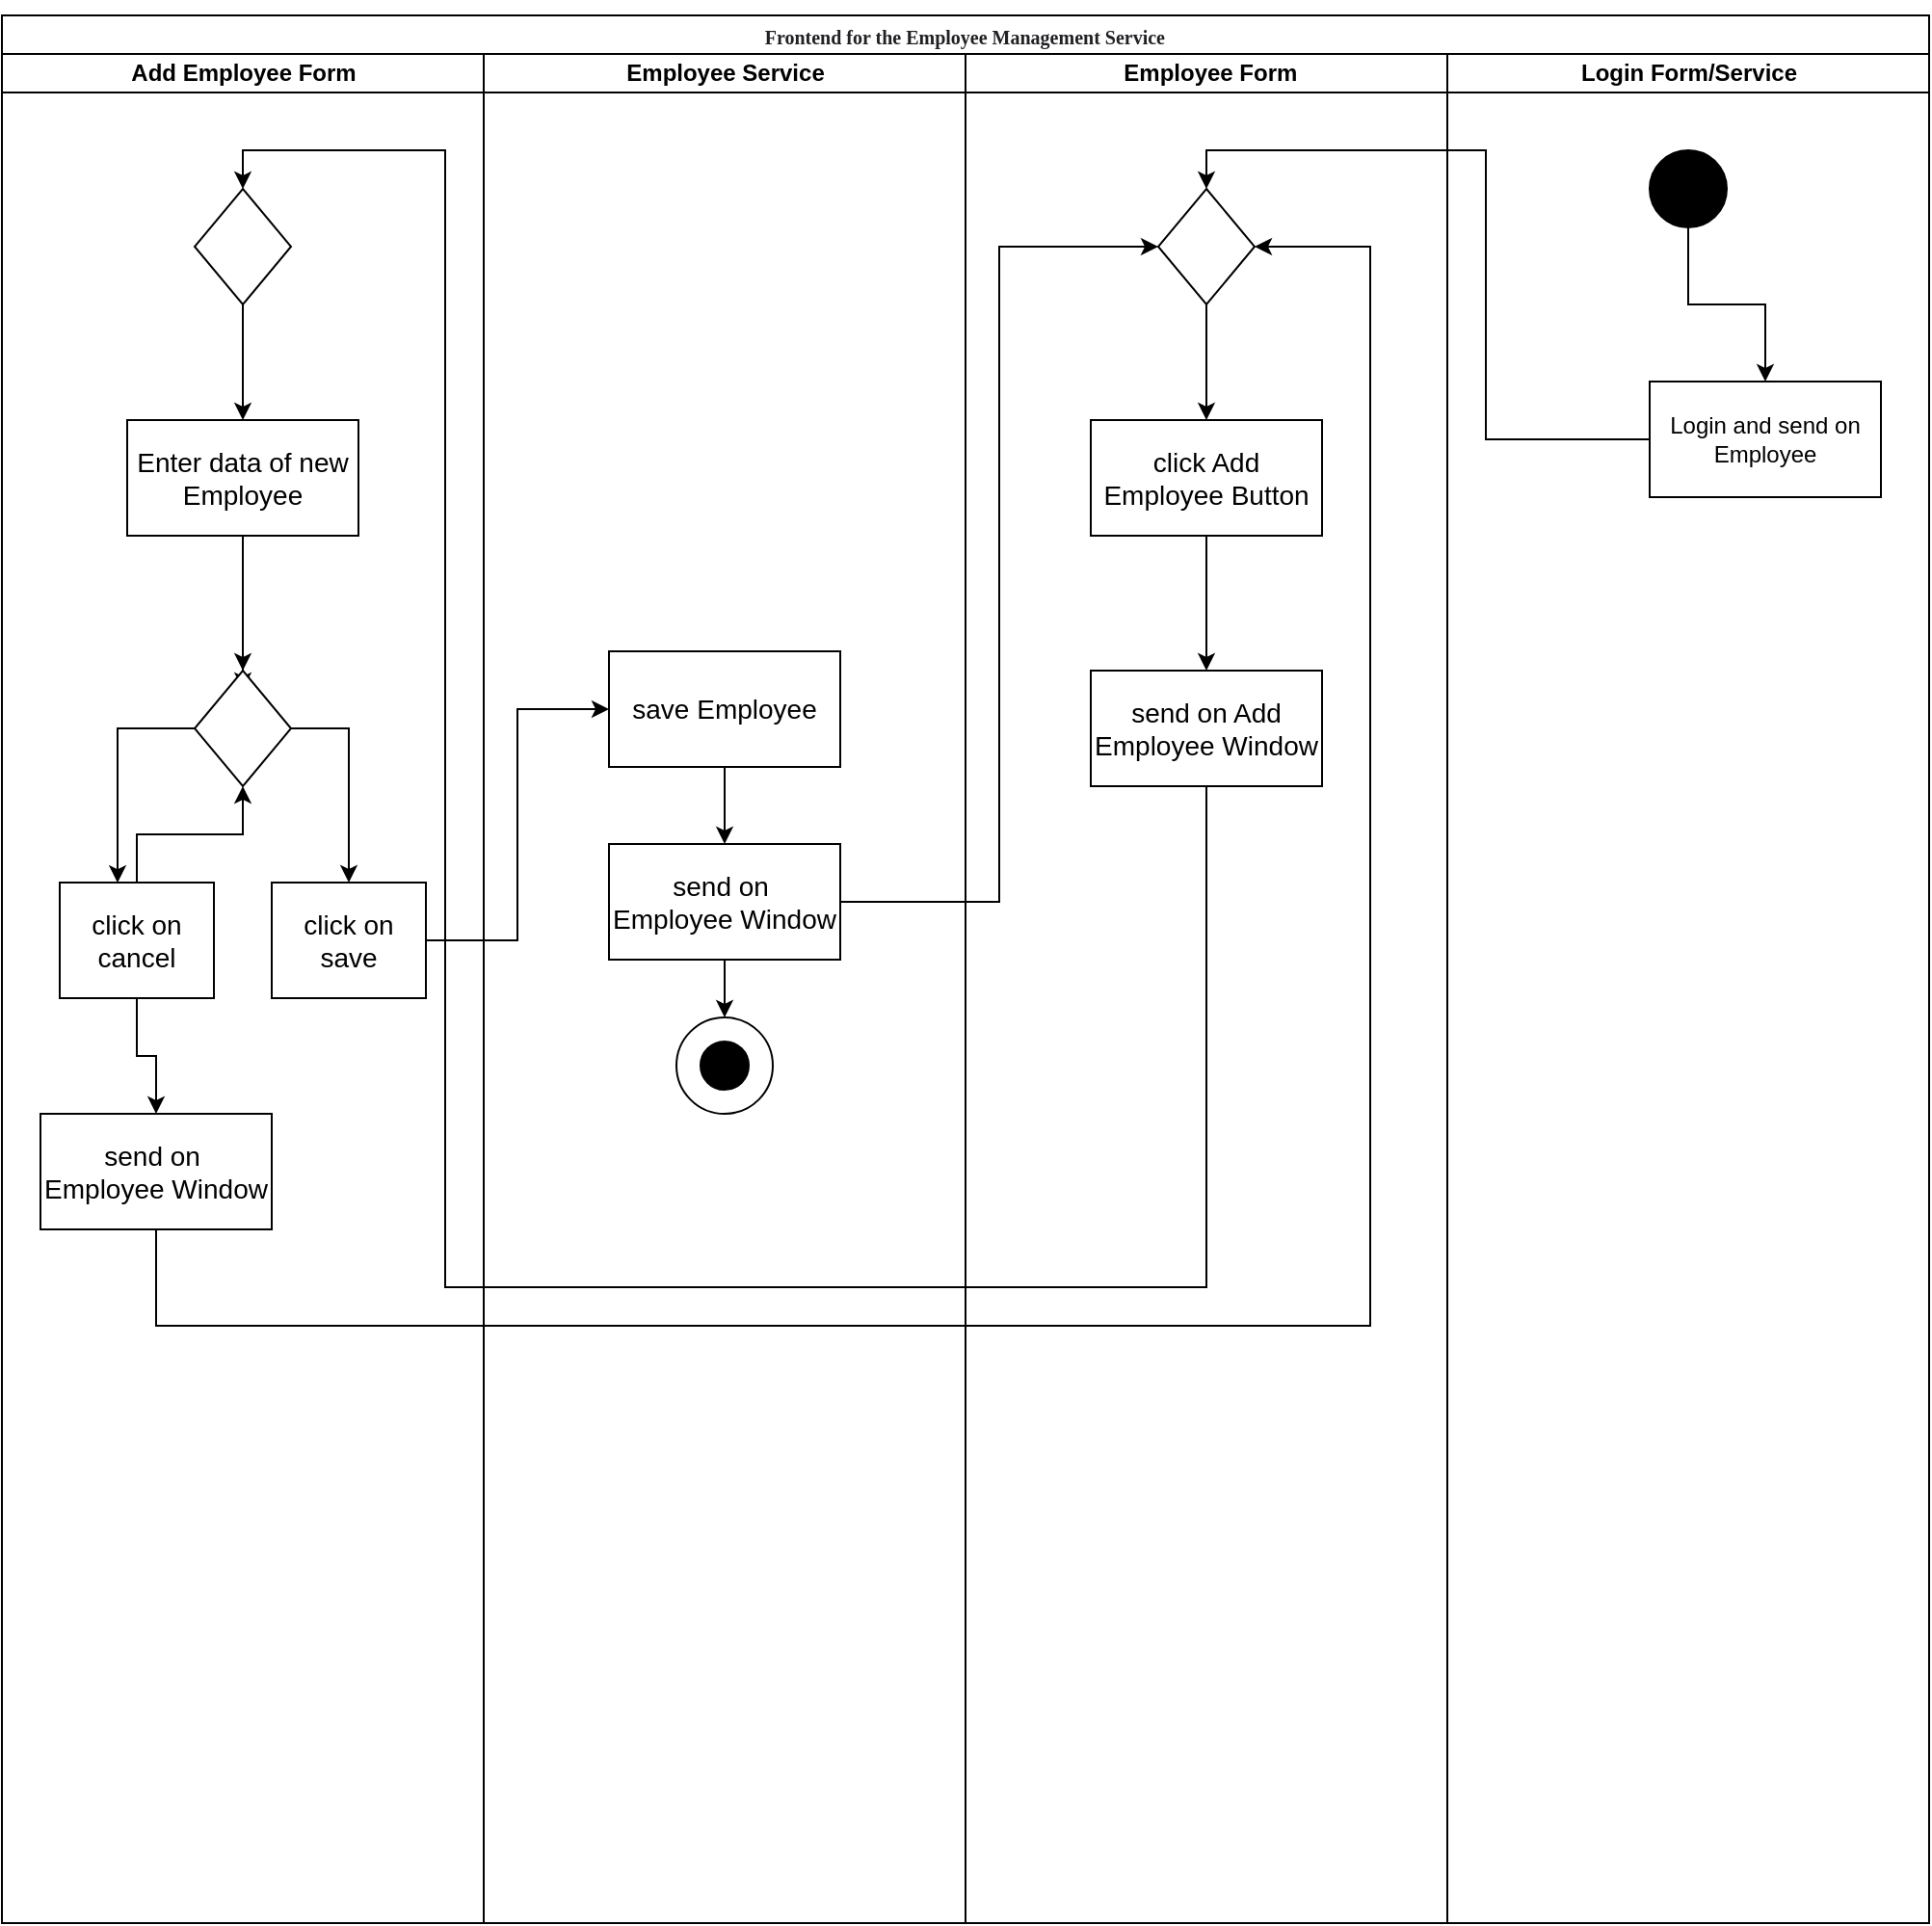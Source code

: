 <mxfile version="16.4.5" type="github" pages="2">
  <diagram name="Neuen Mitarbeiter" id="0783ab3e-0a74-02c8-0abd-f7b4e66b4bec">
    <mxGraphModel dx="1625" dy="935" grid="1" gridSize="10" guides="1" tooltips="1" connect="1" arrows="1" fold="1" page="1" pageScale="1" pageWidth="1000" pageHeight="1000" background="none" math="0" shadow="0">
      <root>
        <mxCell id="0" />
        <mxCell id="1" parent="0" />
        <mxCell id="1c1d494c118603dd-1" value="&lt;pre class=&quot;tw-data-text tw-text-large tw-ta&quot; id=&quot;tw-target-text&quot; dir=&quot;ltr&quot; style=&quot;line-height: 36px ; border: none ; padding: 2px 0.14em 2px 0px ; position: relative ; margin-top: -2px ; margin-bottom: -2px ; resize: none ; font-family: inherit ; overflow: hidden ; width: 270px ; overflow-wrap: break-word ; color: rgb(32 , 33 , 36)&quot;&gt;&lt;span class=&quot;Y2IQFc&quot; lang=&quot;en&quot;&gt;&lt;font style=&quot;line-height: 2.97 ; font-size: 10px&quot;&gt;Frontend for the Employee Management Service&lt;/font&gt;&lt;/span&gt;&lt;/pre&gt;" style="swimlane;html=1;childLayout=stackLayout;startSize=20;rounded=0;shadow=0;comic=0;labelBackgroundColor=none;strokeWidth=1;fontFamily=Verdana;fontSize=12;align=center;" parent="1" vertex="1">
          <mxGeometry y="10" width="1000" height="990" as="geometry" />
        </mxCell>
        <mxCell id="1c1d494c118603dd-2" value="Add Employee Form" style="swimlane;html=1;startSize=20;" parent="1c1d494c118603dd-1" vertex="1">
          <mxGeometry y="20" width="250" height="970" as="geometry" />
        </mxCell>
        <mxCell id="nFdKf4g9UxfLpsZxto65-9" value="" style="rhombus;whiteSpace=wrap;html=1;fontSize=10;" parent="1c1d494c118603dd-2" vertex="1">
          <mxGeometry x="100" y="70" width="50" height="60" as="geometry" />
        </mxCell>
        <mxCell id="nFdKf4g9UxfLpsZxto65-16" value="" style="edgeStyle=orthogonalEdgeStyle;rounded=0;orthogonalLoop=1;jettySize=auto;html=1;fontSize=14;" parent="1c1d494c118603dd-2" source="nFdKf4g9UxfLpsZxto65-11" target="nFdKf4g9UxfLpsZxto65-15" edge="1">
          <mxGeometry relative="1" as="geometry" />
        </mxCell>
        <mxCell id="nFdKf4g9UxfLpsZxto65-11" value="&lt;font style=&quot;font-size: 14px&quot;&gt;Enter data of new Employee&lt;/font&gt;" style="rounded=0;whiteSpace=wrap;html=1;fontSize=10;" parent="1c1d494c118603dd-2" vertex="1">
          <mxGeometry x="65" y="190" width="120" height="60" as="geometry" />
        </mxCell>
        <mxCell id="nFdKf4g9UxfLpsZxto65-12" value="" style="endArrow=classic;html=1;rounded=0;fontSize=10;exitX=0.5;exitY=1;exitDx=0;exitDy=0;" parent="1c1d494c118603dd-2" source="nFdKf4g9UxfLpsZxto65-9" target="nFdKf4g9UxfLpsZxto65-11" edge="1">
          <mxGeometry width="50" height="50" relative="1" as="geometry">
            <mxPoint x="-500" y="470" as="sourcePoint" />
            <mxPoint x="-415" y="150" as="targetPoint" />
          </mxGeometry>
        </mxCell>
        <mxCell id="nFdKf4g9UxfLpsZxto65-10" style="edgeStyle=orthogonalEdgeStyle;rounded=0;orthogonalLoop=1;jettySize=auto;html=1;entryX=0.5;entryY=0;entryDx=0;entryDy=0;fontSize=14;" parent="1c1d494c118603dd-2" source="nFdKf4g9UxfLpsZxto65-11" edge="1">
          <mxGeometry relative="1" as="geometry">
            <mxPoint x="125" y="330" as="targetPoint" />
          </mxGeometry>
        </mxCell>
        <mxCell id="nFdKf4g9UxfLpsZxto65-19" style="edgeStyle=orthogonalEdgeStyle;rounded=0;orthogonalLoop=1;jettySize=auto;html=1;entryX=0.363;entryY=0.002;entryDx=0;entryDy=0;fontSize=14;entryPerimeter=0;" parent="1c1d494c118603dd-2" source="nFdKf4g9UxfLpsZxto65-15" target="nFdKf4g9UxfLpsZxto65-17" edge="1">
          <mxGeometry relative="1" as="geometry">
            <Array as="points">
              <mxPoint x="60" y="350" />
              <mxPoint x="60" y="430" />
            </Array>
          </mxGeometry>
        </mxCell>
        <mxCell id="nFdKf4g9UxfLpsZxto65-20" style="edgeStyle=orthogonalEdgeStyle;rounded=0;orthogonalLoop=1;jettySize=auto;html=1;fontSize=14;" parent="1c1d494c118603dd-2" source="nFdKf4g9UxfLpsZxto65-15" target="nFdKf4g9UxfLpsZxto65-18" edge="1">
          <mxGeometry relative="1" as="geometry">
            <Array as="points">
              <mxPoint x="180" y="350" />
            </Array>
          </mxGeometry>
        </mxCell>
        <mxCell id="nFdKf4g9UxfLpsZxto65-15" value="" style="rhombus;whiteSpace=wrap;html=1;fontSize=10;" parent="1c1d494c118603dd-2" vertex="1">
          <mxGeometry x="100" y="320" width="50" height="60" as="geometry" />
        </mxCell>
        <mxCell id="nFdKf4g9UxfLpsZxto65-22" style="edgeStyle=orthogonalEdgeStyle;rounded=0;orthogonalLoop=1;jettySize=auto;html=1;entryX=0.5;entryY=0;entryDx=0;entryDy=0;fontSize=14;" parent="1c1d494c118603dd-2" source="nFdKf4g9UxfLpsZxto65-17" target="nFdKf4g9UxfLpsZxto65-21" edge="1">
          <mxGeometry relative="1" as="geometry" />
        </mxCell>
        <mxCell id="N9wqJzGVljrXSablNd9E-1" value="" style="edgeStyle=orthogonalEdgeStyle;rounded=0;orthogonalLoop=1;jettySize=auto;html=1;" parent="1c1d494c118603dd-2" source="nFdKf4g9UxfLpsZxto65-17" target="nFdKf4g9UxfLpsZxto65-15" edge="1">
          <mxGeometry relative="1" as="geometry" />
        </mxCell>
        <mxCell id="nFdKf4g9UxfLpsZxto65-17" value="click on cancel" style="rounded=0;whiteSpace=wrap;html=1;fontSize=14;" parent="1c1d494c118603dd-2" vertex="1">
          <mxGeometry x="30" y="430" width="80" height="60" as="geometry" />
        </mxCell>
        <mxCell id="nFdKf4g9UxfLpsZxto65-18" value="click on save" style="rounded=0;whiteSpace=wrap;html=1;fontSize=14;" parent="1c1d494c118603dd-2" vertex="1">
          <mxGeometry x="140" y="430" width="80" height="60" as="geometry" />
        </mxCell>
        <mxCell id="nFdKf4g9UxfLpsZxto65-21" value="send on&amp;nbsp; Employee Window" style="rounded=0;whiteSpace=wrap;html=1;fontSize=14;" parent="1c1d494c118603dd-2" vertex="1">
          <mxGeometry x="20" y="550" width="120" height="60" as="geometry" />
        </mxCell>
        <mxCell id="1c1d494c118603dd-3" value="Employee Service" style="swimlane;html=1;startSize=20;" parent="1c1d494c118603dd-1" vertex="1">
          <mxGeometry x="250" y="20" width="250" height="970" as="geometry" />
        </mxCell>
        <mxCell id="nFdKf4g9UxfLpsZxto65-27" style="edgeStyle=orthogonalEdgeStyle;rounded=0;orthogonalLoop=1;jettySize=auto;html=1;fontSize=14;" parent="1c1d494c118603dd-3" source="nFdKf4g9UxfLpsZxto65-25" target="nFdKf4g9UxfLpsZxto65-24" edge="1">
          <mxGeometry relative="1" as="geometry" />
        </mxCell>
        <mxCell id="nFdKf4g9UxfLpsZxto65-25" value="save Employee" style="rounded=0;whiteSpace=wrap;html=1;fontSize=14;" parent="1c1d494c118603dd-3" vertex="1">
          <mxGeometry x="65" y="310" width="120" height="60" as="geometry" />
        </mxCell>
        <mxCell id="f0sGQxMkt5-YRT2aDxf5-18" style="edgeStyle=orthogonalEdgeStyle;rounded=0;orthogonalLoop=1;jettySize=auto;html=1;entryX=0.5;entryY=0;entryDx=0;entryDy=0;" parent="1c1d494c118603dd-3" source="nFdKf4g9UxfLpsZxto65-24" target="f0sGQxMkt5-YRT2aDxf5-16" edge="1">
          <mxGeometry relative="1" as="geometry" />
        </mxCell>
        <mxCell id="nFdKf4g9UxfLpsZxto65-24" value="send on&amp;nbsp; Employee Window" style="rounded=0;whiteSpace=wrap;html=1;fontSize=14;" parent="1c1d494c118603dd-3" vertex="1">
          <mxGeometry x="65" y="410" width="120" height="60" as="geometry" />
        </mxCell>
        <mxCell id="f0sGQxMkt5-YRT2aDxf5-16" value="" style="ellipse;whiteSpace=wrap;html=1;aspect=fixed;fillColor=none;" parent="1c1d494c118603dd-3" vertex="1">
          <mxGeometry x="100" y="500" width="50" height="50" as="geometry" />
        </mxCell>
        <mxCell id="f0sGQxMkt5-YRT2aDxf5-17" value="" style="ellipse;whiteSpace=wrap;html=1;aspect=fixed;fillColor=#000000;" parent="1c1d494c118603dd-3" vertex="1">
          <mxGeometry x="112.5" y="512.5" width="25" height="25" as="geometry" />
        </mxCell>
        <mxCell id="1c1d494c118603dd-4" value="&amp;nbsp;Employee Form" style="swimlane;html=1;startSize=20;" parent="1c1d494c118603dd-1" vertex="1">
          <mxGeometry x="500" y="20" width="250" height="970" as="geometry" />
        </mxCell>
        <mxCell id="1c1d494c118603dd-48" style="edgeStyle=none;rounded=0;html=1;dashed=1;labelBackgroundColor=none;startArrow=none;startFill=0;startSize=5;endArrow=oval;endFill=0;endSize=5;jettySize=auto;orthogonalLoop=1;strokeWidth=1;fontFamily=Verdana;fontSize=12" parent="1c1d494c118603dd-4" edge="1">
          <mxGeometry relative="1" as="geometry">
            <mxPoint x="122.955" y="238" as="targetPoint" />
          </mxGeometry>
        </mxCell>
        <mxCell id="1c1d494c118603dd-50" style="edgeStyle=none;rounded=0;html=1;dashed=1;labelBackgroundColor=none;startArrow=none;startFill=0;startSize=5;endArrow=oval;endFill=0;endSize=5;jettySize=auto;orthogonalLoop=1;strokeWidth=1;fontFamily=Verdana;fontSize=12" parent="1c1d494c118603dd-4" edge="1">
          <mxGeometry relative="1" as="geometry">
            <mxPoint x="139.231" y="360" as="targetPoint" />
          </mxGeometry>
        </mxCell>
        <mxCell id="nFdKf4g9UxfLpsZxto65-4" value="" style="rhombus;whiteSpace=wrap;html=1;fontSize=10;" parent="1c1d494c118603dd-4" vertex="1">
          <mxGeometry x="100" y="70" width="50" height="60" as="geometry" />
        </mxCell>
        <mxCell id="nFdKf4g9UxfLpsZxto65-8" style="edgeStyle=orthogonalEdgeStyle;rounded=0;orthogonalLoop=1;jettySize=auto;html=1;entryX=0.5;entryY=0;entryDx=0;entryDy=0;fontSize=14;" parent="1c1d494c118603dd-4" source="nFdKf4g9UxfLpsZxto65-6" target="nFdKf4g9UxfLpsZxto65-7" edge="1">
          <mxGeometry relative="1" as="geometry" />
        </mxCell>
        <mxCell id="nFdKf4g9UxfLpsZxto65-6" value="&lt;font style=&quot;font-size: 14px&quot;&gt;click Add Employee Button&lt;/font&gt;" style="rounded=0;whiteSpace=wrap;html=1;fontSize=10;" parent="1c1d494c118603dd-4" vertex="1">
          <mxGeometry x="65" y="190" width="120" height="60" as="geometry" />
        </mxCell>
        <mxCell id="nFdKf4g9UxfLpsZxto65-5" value="" style="endArrow=classic;html=1;rounded=0;fontSize=10;exitX=0.5;exitY=1;exitDx=0;exitDy=0;" parent="1c1d494c118603dd-4" source="nFdKf4g9UxfLpsZxto65-4" target="nFdKf4g9UxfLpsZxto65-6" edge="1">
          <mxGeometry width="50" height="50" relative="1" as="geometry">
            <mxPoint x="40" y="510" as="sourcePoint" />
            <mxPoint x="125" y="190" as="targetPoint" />
          </mxGeometry>
        </mxCell>
        <mxCell id="nFdKf4g9UxfLpsZxto65-7" value="send on Add Employee Window" style="rounded=0;whiteSpace=wrap;html=1;fontSize=14;" parent="1c1d494c118603dd-4" vertex="1">
          <mxGeometry x="65" y="320" width="120" height="60" as="geometry" />
        </mxCell>
        <mxCell id="nFdKf4g9UxfLpsZxto65-14" style="edgeStyle=orthogonalEdgeStyle;rounded=0;orthogonalLoop=1;jettySize=auto;html=1;entryX=0.5;entryY=0;entryDx=0;entryDy=0;fontSize=14;" parent="1c1d494c118603dd-1" source="nFdKf4g9UxfLpsZxto65-7" target="nFdKf4g9UxfLpsZxto65-9" edge="1">
          <mxGeometry relative="1" as="geometry">
            <Array as="points">
              <mxPoint x="625" y="660" />
              <mxPoint x="230" y="660" />
              <mxPoint x="230" y="70" />
              <mxPoint x="125" y="70" />
            </Array>
          </mxGeometry>
        </mxCell>
        <mxCell id="nFdKf4g9UxfLpsZxto65-23" style="edgeStyle=orthogonalEdgeStyle;rounded=0;orthogonalLoop=1;jettySize=auto;html=1;entryX=1;entryY=0.5;entryDx=0;entryDy=0;fontSize=14;" parent="1c1d494c118603dd-1" source="nFdKf4g9UxfLpsZxto65-21" target="nFdKf4g9UxfLpsZxto65-4" edge="1">
          <mxGeometry relative="1" as="geometry">
            <Array as="points">
              <mxPoint x="80" y="680" />
              <mxPoint x="710" y="680" />
              <mxPoint x="710" y="120" />
            </Array>
          </mxGeometry>
        </mxCell>
        <mxCell id="nFdKf4g9UxfLpsZxto65-26" style="edgeStyle=orthogonalEdgeStyle;rounded=0;orthogonalLoop=1;jettySize=auto;html=1;entryX=0;entryY=0.5;entryDx=0;entryDy=0;fontSize=14;" parent="1c1d494c118603dd-1" source="nFdKf4g9UxfLpsZxto65-18" target="nFdKf4g9UxfLpsZxto65-25" edge="1">
          <mxGeometry relative="1" as="geometry" />
        </mxCell>
        <mxCell id="nFdKf4g9UxfLpsZxto65-28" style="edgeStyle=orthogonalEdgeStyle;rounded=0;orthogonalLoop=1;jettySize=auto;html=1;entryX=0;entryY=0.5;entryDx=0;entryDy=0;fontSize=14;" parent="1c1d494c118603dd-1" source="nFdKf4g9UxfLpsZxto65-24" target="nFdKf4g9UxfLpsZxto65-4" edge="1">
          <mxGeometry relative="1" as="geometry" />
        </mxCell>
        <mxCell id="f0sGQxMkt5-YRT2aDxf5-1" value="Login Form/Service" style="swimlane;html=1;startSize=20;" parent="1c1d494c118603dd-1" vertex="1">
          <mxGeometry x="750" y="20" width="250" height="970" as="geometry" />
        </mxCell>
        <mxCell id="f0sGQxMkt5-YRT2aDxf5-2" style="edgeStyle=none;rounded=0;html=1;dashed=1;labelBackgroundColor=none;startArrow=none;startFill=0;startSize=5;endArrow=oval;endFill=0;endSize=5;jettySize=auto;orthogonalLoop=1;strokeWidth=1;fontFamily=Verdana;fontSize=12" parent="f0sGQxMkt5-YRT2aDxf5-1" edge="1">
          <mxGeometry relative="1" as="geometry">
            <mxPoint x="122.955" y="238" as="targetPoint" />
          </mxGeometry>
        </mxCell>
        <mxCell id="f0sGQxMkt5-YRT2aDxf5-3" style="edgeStyle=none;rounded=0;html=1;dashed=1;labelBackgroundColor=none;startArrow=none;startFill=0;startSize=5;endArrow=oval;endFill=0;endSize=5;jettySize=auto;orthogonalLoop=1;strokeWidth=1;fontFamily=Verdana;fontSize=12" parent="f0sGQxMkt5-YRT2aDxf5-1" edge="1">
          <mxGeometry relative="1" as="geometry">
            <mxPoint x="139.231" y="360" as="targetPoint" />
          </mxGeometry>
        </mxCell>
        <mxCell id="f0sGQxMkt5-YRT2aDxf5-9" value="" style="ellipse;whiteSpace=wrap;html=1;aspect=fixed;fillColor=#000000;" parent="f0sGQxMkt5-YRT2aDxf5-1" vertex="1">
          <mxGeometry x="105" y="50" width="40" height="40" as="geometry" />
        </mxCell>
        <mxCell id="f0sGQxMkt5-YRT2aDxf5-15" style="edgeStyle=orthogonalEdgeStyle;rounded=0;orthogonalLoop=1;jettySize=auto;html=1;entryX=0.5;entryY=0;entryDx=0;entryDy=0;" parent="1" source="f0sGQxMkt5-YRT2aDxf5-13" target="nFdKf4g9UxfLpsZxto65-4" edge="1">
          <mxGeometry relative="1" as="geometry">
            <Array as="points">
              <mxPoint x="770" y="230" />
              <mxPoint x="770" y="80" />
              <mxPoint x="625" y="80" />
            </Array>
          </mxGeometry>
        </mxCell>
        <mxCell id="f0sGQxMkt5-YRT2aDxf5-13" value="Login and send on Employee" style="whiteSpace=wrap;html=1;fillColor=none;" parent="1" vertex="1">
          <mxGeometry x="855" y="200" width="120" height="60" as="geometry" />
        </mxCell>
        <mxCell id="f0sGQxMkt5-YRT2aDxf5-14" value="" style="edgeStyle=orthogonalEdgeStyle;rounded=0;orthogonalLoop=1;jettySize=auto;html=1;" parent="1" source="f0sGQxMkt5-YRT2aDxf5-9" target="f0sGQxMkt5-YRT2aDxf5-13" edge="1">
          <mxGeometry relative="1" as="geometry" />
        </mxCell>
      </root>
    </mxGraphModel>
  </diagram>
  <diagram id="73zamSfePNhDHKz6eoHx" name="Neue Qualifikation">
    <mxGraphModel dx="1841" dy="1060" grid="1" gridSize="10" guides="1" tooltips="1" connect="1" arrows="1" fold="1" page="1" pageScale="1" pageWidth="750" pageHeight="1480" math="0" shadow="0">
      <root>
        <mxCell id="ZzKBu_bhMKAa4F417rku-0" />
        <mxCell id="ZzKBu_bhMKAa4F417rku-1" parent="ZzKBu_bhMKAa4F417rku-0" />
        <mxCell id="_WWlci8IYqeo6nB2At52-0" value="&lt;pre class=&quot;tw-data-text tw-text-large tw-ta&quot; id=&quot;tw-target-text&quot; dir=&quot;ltr&quot; style=&quot;line-height: 36px ; border: none ; padding: 2px 0.14em 2px 0px ; position: relative ; margin-top: -2px ; margin-bottom: -2px ; resize: none ; font-family: inherit ; overflow: hidden ; width: 270px ; overflow-wrap: break-word ; color: rgb(32 , 33 , 36)&quot;&gt;&lt;span class=&quot;Y2IQFc&quot; lang=&quot;en&quot;&gt;&lt;font style=&quot;line-height: 2.97 ; font-size: 10px&quot;&gt;Frontend for the Employee Management Service&lt;/font&gt;&lt;/span&gt;&lt;/pre&gt;" style="swimlane;html=1;childLayout=stackLayout;startSize=20;rounded=0;shadow=0;comic=0;labelBackgroundColor=none;strokeWidth=1;fontFamily=Verdana;fontSize=12;align=center;" parent="ZzKBu_bhMKAa4F417rku-1" vertex="1">
          <mxGeometry y="10" width="750" height="1470" as="geometry" />
        </mxCell>
        <mxCell id="_WWlci8IYqeo6nB2At52-21" value="User" style="swimlane;html=1;startSize=20;" parent="_WWlci8IYqeo6nB2At52-0" vertex="1">
          <mxGeometry y="20" width="250" height="1450" as="geometry" />
        </mxCell>
        <mxCell id="_WWlci8IYqeo6nB2At52-22" style="edgeStyle=none;rounded=0;html=1;dashed=1;labelBackgroundColor=none;startArrow=none;startFill=0;startSize=5;endArrow=oval;endFill=0;endSize=5;jettySize=auto;orthogonalLoop=1;strokeWidth=1;fontFamily=Verdana;fontSize=12" parent="_WWlci8IYqeo6nB2At52-21" edge="1">
          <mxGeometry relative="1" as="geometry">
            <mxPoint x="122.955" y="238" as="targetPoint" />
          </mxGeometry>
        </mxCell>
        <mxCell id="_WWlci8IYqeo6nB2At52-23" style="edgeStyle=none;rounded=0;html=1;dashed=1;labelBackgroundColor=none;startArrow=none;startFill=0;startSize=5;endArrow=oval;endFill=0;endSize=5;jettySize=auto;orthogonalLoop=1;strokeWidth=1;fontFamily=Verdana;fontSize=12" parent="_WWlci8IYqeo6nB2At52-21" edge="1">
          <mxGeometry relative="1" as="geometry">
            <mxPoint x="139.231" y="360" as="targetPoint" />
          </mxGeometry>
        </mxCell>
        <mxCell id="1ZCvxc8rqXZogKr1J-pO-6" value="Press Qualification" style="rounded=0;whiteSpace=wrap;html=1;fillColor=#d5e8d4;strokeColor=#82b366;" parent="_WWlci8IYqeo6nB2At52-21" vertex="1">
          <mxGeometry x="90" y="365" width="120" height="60" as="geometry" />
        </mxCell>
        <mxCell id="d3RfOLZ9QW911Gl2ySvm-2" value="Press Employee" style="rounded=0;whiteSpace=wrap;html=1;fillColor=#d5e8d4;strokeColor=#82b366;" parent="_WWlci8IYqeo6nB2At52-21" vertex="1">
          <mxGeometry x="85" y="110" width="120" height="60" as="geometry" />
        </mxCell>
        <mxCell id="1ZCvxc8rqXZogKr1J-pO-1" value="Press Field to edit" style="rounded=0;whiteSpace=wrap;html=1;fillColor=#d5e8d4;strokeColor=#82b366;" parent="_WWlci8IYqeo6nB2At52-21" vertex="1">
          <mxGeometry x="105" y="200" width="120" height="60" as="geometry" />
        </mxCell>
        <mxCell id="1ZCvxc8rqXZogKr1J-pO-26" style="edgeStyle=orthogonalEdgeStyle;rounded=0;orthogonalLoop=1;jettySize=auto;html=1;entryX=0.5;entryY=0;entryDx=0;entryDy=0;" parent="_WWlci8IYqeo6nB2At52-21" source="1ZCvxc8rqXZogKr1J-pO-13" target="Vi5x0xyYKEilxlqi2qiz-2" edge="1">
          <mxGeometry relative="1" as="geometry">
            <mxPoint x="59.92" y="770.72" as="targetPoint" />
          </mxGeometry>
        </mxCell>
        <mxCell id="1ZCvxc8rqXZogKr1J-pO-13" value="Qualification&amp;nbsp;exists" style="rounded=0;whiteSpace=wrap;html=1;fillColor=#d5e8d4;strokeColor=#82b366;" parent="_WWlci8IYqeo6nB2At52-21" vertex="1">
          <mxGeometry x="105" y="630" width="120" height="60" as="geometry" />
        </mxCell>
        <mxCell id="3d83xBhNxhuwunIMN-i9-1" value="" style="ellipse;html=1;shape=endState;" parent="_WWlci8IYqeo6nB2At52-21" vertex="1">
          <mxGeometry x="200" y="920" width="30" height="30" as="geometry" />
        </mxCell>
        <mxCell id="S5cnyyUYu-_05xisV3yX-1" value="Available?" style="rhombus;whiteSpace=wrap;html=1;" parent="_WWlci8IYqeo6nB2At52-21" vertex="1">
          <mxGeometry x="120" y="530" width="80" height="40" as="geometry" />
        </mxCell>
        <mxCell id="S5cnyyUYu-_05xisV3yX-3" value="yes" style="edgeStyle=orthogonalEdgeStyle;html=1;align=left;verticalAlign=top;endArrow=open;endSize=8;rounded=0;entryX=0.5;entryY=0;entryDx=0;entryDy=0;" parent="_WWlci8IYqeo6nB2At52-21" source="S5cnyyUYu-_05xisV3yX-1" target="1ZCvxc8rqXZogKr1J-pO-13" edge="1">
          <mxGeometry x="-1" relative="1" as="geometry">
            <mxPoint x="140" y="640" as="targetPoint" />
          </mxGeometry>
        </mxCell>
        <mxCell id="Vi5x0xyYKEilxlqi2qiz-6" style="edgeStyle=orthogonalEdgeStyle;rounded=0;orthogonalLoop=1;jettySize=auto;html=1;entryX=0.5;entryY=0;entryDx=0;entryDy=0;" edge="1" parent="_WWlci8IYqeo6nB2At52-21" source="Vi5x0xyYKEilxlqi2qiz-2" target="Vi5x0xyYKEilxlqi2qiz-3">
          <mxGeometry relative="1" as="geometry" />
        </mxCell>
        <mxCell id="Vi5x0xyYKEilxlqi2qiz-2" value="&lt;span&gt;Add Qualification&lt;/span&gt;" style="rounded=0;whiteSpace=wrap;html=1;fillColor=#d5e8d4;strokeColor=#82b366;" vertex="1" parent="_WWlci8IYqeo6nB2At52-21">
          <mxGeometry x="85" y="740" width="120" height="60" as="geometry" />
        </mxCell>
        <mxCell id="-EIH_KEz9S7K7HFv5PgT-16" style="edgeStyle=orthogonalEdgeStyle;rounded=0;orthogonalLoop=1;jettySize=auto;html=1;entryX=0;entryY=0.5;entryDx=0;entryDy=0;fontColor=#000000;" edge="1" parent="_WWlci8IYqeo6nB2At52-21" source="Vi5x0xyYKEilxlqi2qiz-3" target="-EIH_KEz9S7K7HFv5PgT-7">
          <mxGeometry relative="1" as="geometry">
            <Array as="points">
              <mxPoint x="60" y="860" />
              <mxPoint x="60" y="320" />
            </Array>
          </mxGeometry>
        </mxCell>
        <mxCell id="Vi5x0xyYKEilxlqi2qiz-3" value="Add more" style="rhombus;whiteSpace=wrap;html=1;" vertex="1" parent="_WWlci8IYqeo6nB2At52-21">
          <mxGeometry x="80" y="830" width="100" height="60" as="geometry" />
        </mxCell>
        <mxCell id="Vi5x0xyYKEilxlqi2qiz-4" value="no" style="edgeStyle=orthogonalEdgeStyle;html=1;align=left;verticalAlign=bottom;endArrow=open;endSize=8;rounded=0;entryX=0.5;entryY=0;entryDx=0;entryDy=0;" edge="1" source="Vi5x0xyYKEilxlqi2qiz-3" parent="_WWlci8IYqeo6nB2At52-21" target="3d83xBhNxhuwunIMN-i9-1">
          <mxGeometry x="-1" relative="1" as="geometry">
            <mxPoint x="230" y="850" as="targetPoint" />
          </mxGeometry>
        </mxCell>
        <mxCell id="Vi5x0xyYKEilxlqi2qiz-24" value="Press button to Qualification View" style="rounded=0;whiteSpace=wrap;html=1;fillColor=#f8cecc;strokeColor=#b85450;" vertex="1" parent="_WWlci8IYqeo6nB2At52-21">
          <mxGeometry x="70" y="990" width="120" height="60" as="geometry" />
        </mxCell>
        <mxCell id="Vi5x0xyYKEilxlqi2qiz-29" value="Press &lt;br&gt;&quot;+ Add Qualification&quot;" style="rounded=0;whiteSpace=wrap;html=1;fillColor=#f8cecc;strokeColor=#b85450;" vertex="1" parent="_WWlci8IYqeo6nB2At52-21">
          <mxGeometry x="70" y="1130" width="120" height="60" as="geometry" />
        </mxCell>
        <mxCell id="Vi5x0xyYKEilxlqi2qiz-33" value="Press Save" style="rounded=0;whiteSpace=wrap;html=1;fillColor=#f8cecc;strokeColor=#b85450;" vertex="1" parent="_WWlci8IYqeo6nB2At52-21">
          <mxGeometry x="70" y="1250" width="120" height="60" as="geometry" />
        </mxCell>
        <mxCell id="-EIH_KEz9S7K7HFv5PgT-15" style="edgeStyle=orthogonalEdgeStyle;rounded=0;orthogonalLoop=1;jettySize=auto;html=1;entryX=0.5;entryY=0;entryDx=0;entryDy=0;fontColor=#000000;" edge="1" parent="_WWlci8IYqeo6nB2At52-21" source="-EIH_KEz9S7K7HFv5PgT-7" target="1ZCvxc8rqXZogKr1J-pO-6">
          <mxGeometry relative="1" as="geometry" />
        </mxCell>
        <mxCell id="-EIH_KEz9S7K7HFv5PgT-7" value="" style="rhombus;whiteSpace=wrap;html=1;" vertex="1" parent="_WWlci8IYqeo6nB2At52-21">
          <mxGeometry x="120" y="300" width="60" height="40" as="geometry" />
        </mxCell>
        <mxCell id="-EIH_KEz9S7K7HFv5PgT-19" style="edgeStyle=orthogonalEdgeStyle;rounded=0;orthogonalLoop=1;jettySize=auto;html=1;exitX=0.5;exitY=1;exitDx=0;exitDy=0;entryX=0.5;entryY=0;entryDx=0;entryDy=0;fontColor=#000000;" edge="1" parent="_WWlci8IYqeo6nB2At52-21" source="-EIH_KEz9S7K7HFv5PgT-17" target="d3RfOLZ9QW911Gl2ySvm-2">
          <mxGeometry relative="1" as="geometry" />
        </mxCell>
        <mxCell id="-EIH_KEz9S7K7HFv5PgT-17" value="" style="rhombus;whiteSpace=wrap;html=1;" vertex="1" parent="_WWlci8IYqeo6nB2At52-21">
          <mxGeometry x="115" y="40" width="60" height="40" as="geometry" />
        </mxCell>
        <mxCell id="Vi5x0xyYKEilxlqi2qiz-35" value="Press button to Employee View" style="rounded=0;whiteSpace=wrap;html=1;fillColor=#dae8fc;strokeColor=#6c8ebf;" vertex="1" parent="_WWlci8IYqeo6nB2At52-21">
          <mxGeometry x="85" y="1370" width="120" height="60" as="geometry" />
        </mxCell>
        <mxCell id="-EIH_KEz9S7K7HFv5PgT-21" style="edgeStyle=orthogonalEdgeStyle;rounded=0;orthogonalLoop=1;jettySize=auto;html=1;entryX=0;entryY=0.5;entryDx=0;entryDy=0;fontColor=#000000;" edge="1" parent="_WWlci8IYqeo6nB2At52-21" source="Vi5x0xyYKEilxlqi2qiz-35" target="-EIH_KEz9S7K7HFv5PgT-17">
          <mxGeometry relative="1" as="geometry">
            <Array as="points">
              <mxPoint x="40" y="1410" />
              <mxPoint x="40" y="60" />
            </Array>
          </mxGeometry>
        </mxCell>
        <mxCell id="oVFJ_aE9fpoeYiAaY6Vg-0" value="Employee Service" style="swimlane;html=1;startSize=20;" parent="_WWlci8IYqeo6nB2At52-0" vertex="1">
          <mxGeometry x="250" y="20" width="250" height="1450" as="geometry" />
        </mxCell>
        <mxCell id="d3RfOLZ9QW911Gl2ySvm-0" value="Employee View" style="rounded=0;whiteSpace=wrap;html=1;fillColor=#d5e8d4;strokeColor=#82b366;" parent="oVFJ_aE9fpoeYiAaY6Vg-0" vertex="1">
          <mxGeometry x="65" y="40" width="120" height="60" as="geometry" />
        </mxCell>
        <mxCell id="d3RfOLZ9QW911Gl2ySvm-4" value="Employee Detail" style="rounded=0;whiteSpace=wrap;html=1;fillColor=#d5e8d4;strokeColor=#82b366;" parent="oVFJ_aE9fpoeYiAaY6Vg-0" vertex="1">
          <mxGeometry x="60" y="140" width="120" height="60" as="geometry" />
        </mxCell>
        <mxCell id="1ZCvxc8rqXZogKr1J-pO-2" value="Edit Employee" style="rounded=0;whiteSpace=wrap;html=1;fillColor=#d5e8d4;strokeColor=#82b366;" parent="oVFJ_aE9fpoeYiAaY6Vg-0" vertex="1">
          <mxGeometry x="60" y="280" width="120" height="60" as="geometry" />
        </mxCell>
        <mxCell id="1ZCvxc8rqXZogKr1J-pO-11" value="Open Selection qualification" style="rounded=0;whiteSpace=wrap;html=1;fillColor=#d5e8d4;strokeColor=#82b366;" parent="oVFJ_aE9fpoeYiAaY6Vg-0" vertex="1">
          <mxGeometry x="65" y="425" width="120" height="60" as="geometry" />
        </mxCell>
        <mxCell id="Vi5x0xyYKEilxlqi2qiz-14" style="edgeStyle=orthogonalEdgeStyle;rounded=0;orthogonalLoop=1;jettySize=auto;html=1;fontColor=#000000;" edge="1" parent="oVFJ_aE9fpoeYiAaY6Vg-0" source="1ZCvxc8rqXZogKr1J-pO-14" target="Vi5x0xyYKEilxlqi2qiz-13">
          <mxGeometry relative="1" as="geometry" />
        </mxCell>
        <mxCell id="1ZCvxc8rqXZogKr1J-pO-14" value="&lt;span&gt;Qualification don´t exists&lt;/span&gt;" style="rounded=0;whiteSpace=wrap;html=1;fillColor=#f8cecc;strokeColor=#b85450;" parent="oVFJ_aE9fpoeYiAaY6Vg-0" vertex="1">
          <mxGeometry x="80" y="550" width="120" height="60" as="geometry" />
        </mxCell>
        <mxCell id="Vi5x0xyYKEilxlqi2qiz-13" value="Edit Employee" style="rounded=0;whiteSpace=wrap;html=1;fillColor=#f8cecc;strokeColor=#b85450;" vertex="1" parent="oVFJ_aE9fpoeYiAaY6Vg-0">
          <mxGeometry x="80" y="640" width="120" height="60" as="geometry" />
        </mxCell>
        <mxCell id="Vi5x0xyYKEilxlqi2qiz-27" value="Qualification View" style="rounded=0;whiteSpace=wrap;html=1;fillColor=#f8cecc;strokeColor=#b85450;" vertex="1" parent="oVFJ_aE9fpoeYiAaY6Vg-0">
          <mxGeometry x="80" y="810" width="120" height="60" as="geometry" />
        </mxCell>
        <mxCell id="Vi5x0xyYKEilxlqi2qiz-31" value="Qualification Creation View" style="rounded=0;whiteSpace=wrap;html=1;fillColor=#f8cecc;strokeColor=#b85450;" vertex="1" parent="oVFJ_aE9fpoeYiAaY6Vg-0">
          <mxGeometry x="50" y="1200" width="120" height="60" as="geometry" />
        </mxCell>
        <mxCell id="-EIH_KEz9S7K7HFv5PgT-22" value="Qualification View" style="rounded=0;whiteSpace=wrap;html=1;fillColor=#f8cecc;strokeColor=#b85450;" vertex="1" parent="oVFJ_aE9fpoeYiAaY6Vg-0">
          <mxGeometry x="50" y="1330" width="120" height="60" as="geometry" />
        </mxCell>
        <mxCell id="_WWlci8IYqeo6nB2At52-1" value="Login Form / Service" style="swimlane;html=1;startSize=20;" parent="_WWlci8IYqeo6nB2At52-0" vertex="1">
          <mxGeometry x="500" y="20" width="250" height="1450" as="geometry" />
        </mxCell>
        <mxCell id="3d83xBhNxhuwunIMN-i9-2" value="" style="ellipse;html=1;shape=startState;" parent="_WWlci8IYqeo6nB2At52-1" vertex="1">
          <mxGeometry x="100" y="20" width="30" height="30" as="geometry" />
        </mxCell>
        <mxCell id="Vi5x0xyYKEilxlqi2qiz-0" value="Successful login" style="rounded=0;whiteSpace=wrap;html=1;fillColor=#d5e8d4;strokeColor=#82b366;" vertex="1" parent="_WWlci8IYqeo6nB2At52-1">
          <mxGeometry x="65" y="90" width="120" height="60" as="geometry" />
        </mxCell>
        <mxCell id="3d83xBhNxhuwunIMN-i9-3" value="" style="edgeStyle=orthogonalEdgeStyle;html=1;verticalAlign=bottom;endArrow=open;endSize=8;rounded=0;entryX=0.5;entryY=0;entryDx=0;entryDy=0;" parent="_WWlci8IYqeo6nB2At52-1" source="3d83xBhNxhuwunIMN-i9-2" target="Vi5x0xyYKEilxlqi2qiz-0" edge="1">
          <mxGeometry relative="1" as="geometry">
            <mxPoint x="135" y="130" as="targetPoint" />
          </mxGeometry>
        </mxCell>
        <mxCell id="1ZCvxc8rqXZogKr1J-pO-19" style="edgeStyle=orthogonalEdgeStyle;rounded=0;orthogonalLoop=1;jettySize=auto;html=1;exitX=0.25;exitY=1;exitDx=0;exitDy=0;entryX=1;entryY=0.5;entryDx=0;entryDy=0;" parent="_WWlci8IYqeo6nB2At52-0" source="d3RfOLZ9QW911Gl2ySvm-4" target="1ZCvxc8rqXZogKr1J-pO-1" edge="1">
          <mxGeometry relative="1" as="geometry" />
        </mxCell>
        <mxCell id="1ZCvxc8rqXZogKr1J-pO-20" style="edgeStyle=orthogonalEdgeStyle;rounded=0;orthogonalLoop=1;jettySize=auto;html=1;exitX=0.75;exitY=1;exitDx=0;exitDy=0;entryX=0;entryY=0.5;entryDx=0;entryDy=0;" parent="_WWlci8IYqeo6nB2At52-0" source="1ZCvxc8rqXZogKr1J-pO-1" target="1ZCvxc8rqXZogKr1J-pO-2" edge="1">
          <mxGeometry relative="1" as="geometry" />
        </mxCell>
        <mxCell id="1ZCvxc8rqXZogKr1J-pO-21" style="edgeStyle=orthogonalEdgeStyle;rounded=0;orthogonalLoop=1;jettySize=auto;html=1;entryX=1;entryY=0.5;entryDx=0;entryDy=0;" parent="_WWlci8IYqeo6nB2At52-0" target="-EIH_KEz9S7K7HFv5PgT-7" edge="1">
          <mxGeometry relative="1" as="geometry">
            <mxPoint x="360" y="360" as="sourcePoint" />
            <Array as="points">
              <mxPoint x="360" y="370" />
              <mxPoint x="200" y="370" />
              <mxPoint x="200" y="340" />
            </Array>
          </mxGeometry>
        </mxCell>
        <mxCell id="1ZCvxc8rqXZogKr1J-pO-22" style="edgeStyle=orthogonalEdgeStyle;rounded=0;orthogonalLoop=1;jettySize=auto;html=1;exitX=0.436;exitY=1.012;exitDx=0;exitDy=0;entryX=0;entryY=0.5;entryDx=0;entryDy=0;exitPerimeter=0;" parent="_WWlci8IYqeo6nB2At52-0" source="1ZCvxc8rqXZogKr1J-pO-6" target="1ZCvxc8rqXZogKr1J-pO-11" edge="1">
          <mxGeometry relative="1" as="geometry" />
        </mxCell>
        <mxCell id="1ZCvxc8rqXZogKr1J-pO-23" style="edgeStyle=orthogonalEdgeStyle;rounded=0;orthogonalLoop=1;jettySize=auto;html=1;exitX=0.25;exitY=1;exitDx=0;exitDy=0;entryX=0.5;entryY=0;entryDx=0;entryDy=0;" parent="_WWlci8IYqeo6nB2At52-0" source="1ZCvxc8rqXZogKr1J-pO-11" target="S5cnyyUYu-_05xisV3yX-1" edge="1">
          <mxGeometry relative="1" as="geometry">
            <mxPoint x="125" y="560" as="targetPoint" />
          </mxGeometry>
        </mxCell>
        <mxCell id="S5cnyyUYu-_05xisV3yX-2" value="no" style="edgeStyle=orthogonalEdgeStyle;html=1;align=left;verticalAlign=bottom;endArrow=open;endSize=8;rounded=0;entryX=0;entryY=0.5;entryDx=0;entryDy=0;" parent="_WWlci8IYqeo6nB2At52-0" source="S5cnyyUYu-_05xisV3yX-1" target="1ZCvxc8rqXZogKr1J-pO-14" edge="1">
          <mxGeometry x="-1" relative="1" as="geometry">
            <mxPoint x="280" y="580" as="targetPoint" />
          </mxGeometry>
        </mxCell>
        <mxCell id="Vi5x0xyYKEilxlqi2qiz-1" style="edgeStyle=orthogonalEdgeStyle;rounded=0;orthogonalLoop=1;jettySize=auto;html=1;entryX=1;entryY=0.5;entryDx=0;entryDy=0;" edge="1" parent="_WWlci8IYqeo6nB2At52-0" source="Vi5x0xyYKEilxlqi2qiz-0" target="d3RfOLZ9QW911Gl2ySvm-0">
          <mxGeometry relative="1" as="geometry">
            <Array as="points">
              <mxPoint x="520" y="140" />
              <mxPoint x="520" y="90" />
            </Array>
          </mxGeometry>
        </mxCell>
        <mxCell id="Vi5x0xyYKEilxlqi2qiz-25" style="edgeStyle=orthogonalEdgeStyle;rounded=0;orthogonalLoop=1;jettySize=auto;html=1;entryX=1;entryY=0.5;entryDx=0;entryDy=0;fontColor=#000000;exitX=0.25;exitY=1;exitDx=0;exitDy=0;" edge="1" parent="_WWlci8IYqeo6nB2At52-0" source="Vi5x0xyYKEilxlqi2qiz-13" target="Vi5x0xyYKEilxlqi2qiz-24">
          <mxGeometry relative="1" as="geometry">
            <Array as="points">
              <mxPoint x="360" y="780" />
              <mxPoint x="270" y="780" />
              <mxPoint x="270" y="1040" />
            </Array>
          </mxGeometry>
        </mxCell>
        <mxCell id="Vi5x0xyYKEilxlqi2qiz-28" style="edgeStyle=orthogonalEdgeStyle;rounded=0;orthogonalLoop=1;jettySize=auto;html=1;entryX=0;entryY=0.5;entryDx=0;entryDy=0;fontColor=#000000;" edge="1" parent="_WWlci8IYqeo6nB2At52-0" source="Vi5x0xyYKEilxlqi2qiz-24" target="Vi5x0xyYKEilxlqi2qiz-27">
          <mxGeometry relative="1" as="geometry">
            <Array as="points">
              <mxPoint x="130" y="1090" />
              <mxPoint x="310" y="1090" />
              <mxPoint x="310" y="860" />
            </Array>
          </mxGeometry>
        </mxCell>
        <mxCell id="Vi5x0xyYKEilxlqi2qiz-30" style="edgeStyle=orthogonalEdgeStyle;rounded=0;orthogonalLoop=1;jettySize=auto;html=1;entryX=1;entryY=0.25;entryDx=0;entryDy=0;fontColor=#000000;" edge="1" parent="_WWlci8IYqeo6nB2At52-0" source="Vi5x0xyYKEilxlqi2qiz-27" target="Vi5x0xyYKEilxlqi2qiz-29">
          <mxGeometry relative="1" as="geometry">
            <Array as="points">
              <mxPoint x="380" y="1165" />
            </Array>
          </mxGeometry>
        </mxCell>
        <mxCell id="Vi5x0xyYKEilxlqi2qiz-32" style="edgeStyle=orthogonalEdgeStyle;rounded=0;orthogonalLoop=1;jettySize=auto;html=1;entryX=0;entryY=0.25;entryDx=0;entryDy=0;fontColor=#000000;exitX=0.75;exitY=1;exitDx=0;exitDy=0;" edge="1" parent="_WWlci8IYqeo6nB2At52-0" source="Vi5x0xyYKEilxlqi2qiz-29" target="Vi5x0xyYKEilxlqi2qiz-31">
          <mxGeometry relative="1" as="geometry" />
        </mxCell>
        <mxCell id="Vi5x0xyYKEilxlqi2qiz-34" style="edgeStyle=orthogonalEdgeStyle;rounded=0;orthogonalLoop=1;jettySize=auto;html=1;exitX=0.25;exitY=1;exitDx=0;exitDy=0;entryX=1;entryY=0.5;entryDx=0;entryDy=0;fontColor=#000000;" edge="1" parent="_WWlci8IYqeo6nB2At52-0" source="Vi5x0xyYKEilxlqi2qiz-31" target="Vi5x0xyYKEilxlqi2qiz-33">
          <mxGeometry relative="1" as="geometry" />
        </mxCell>
        <mxCell id="-EIH_KEz9S7K7HFv5PgT-18" style="edgeStyle=orthogonalEdgeStyle;rounded=0;orthogonalLoop=1;jettySize=auto;html=1;entryX=1;entryY=0.5;entryDx=0;entryDy=0;fontColor=#000000;" edge="1" parent="_WWlci8IYqeo6nB2At52-0" source="d3RfOLZ9QW911Gl2ySvm-0" target="-EIH_KEz9S7K7HFv5PgT-17">
          <mxGeometry relative="1" as="geometry" />
        </mxCell>
        <mxCell id="-EIH_KEz9S7K7HFv5PgT-20" style="edgeStyle=orthogonalEdgeStyle;rounded=0;orthogonalLoop=1;jettySize=auto;html=1;entryX=0;entryY=0.5;entryDx=0;entryDy=0;fontColor=#000000;" edge="1" parent="_WWlci8IYqeo6nB2At52-0" source="d3RfOLZ9QW911Gl2ySvm-2" target="d3RfOLZ9QW911Gl2ySvm-4">
          <mxGeometry relative="1" as="geometry" />
        </mxCell>
        <mxCell id="Vi5x0xyYKEilxlqi2qiz-36" style="edgeStyle=orthogonalEdgeStyle;rounded=0;orthogonalLoop=1;jettySize=auto;html=1;exitX=0.75;exitY=1;exitDx=0;exitDy=0;entryX=0;entryY=0.25;entryDx=0;entryDy=0;fontColor=#000000;" edge="1" parent="_WWlci8IYqeo6nB2At52-0" source="Vi5x0xyYKEilxlqi2qiz-33" target="-EIH_KEz9S7K7HFv5PgT-22">
          <mxGeometry relative="1" as="geometry">
            <Array as="points">
              <mxPoint x="160" y="1360" />
              <mxPoint x="230" y="1360" />
              <mxPoint x="230" y="1365" />
            </Array>
          </mxGeometry>
        </mxCell>
        <mxCell id="-EIH_KEz9S7K7HFv5PgT-23" style="edgeStyle=orthogonalEdgeStyle;rounded=0;orthogonalLoop=1;jettySize=auto;html=1;entryX=1;entryY=0.5;entryDx=0;entryDy=0;fontColor=#000000;" edge="1" parent="_WWlci8IYqeo6nB2At52-0" source="-EIH_KEz9S7K7HFv5PgT-22" target="Vi5x0xyYKEilxlqi2qiz-35">
          <mxGeometry relative="1" as="geometry">
            <Array as="points">
              <mxPoint x="270" y="1400" />
              <mxPoint x="270" y="1420" />
            </Array>
          </mxGeometry>
        </mxCell>
      </root>
    </mxGraphModel>
  </diagram>
</mxfile>
